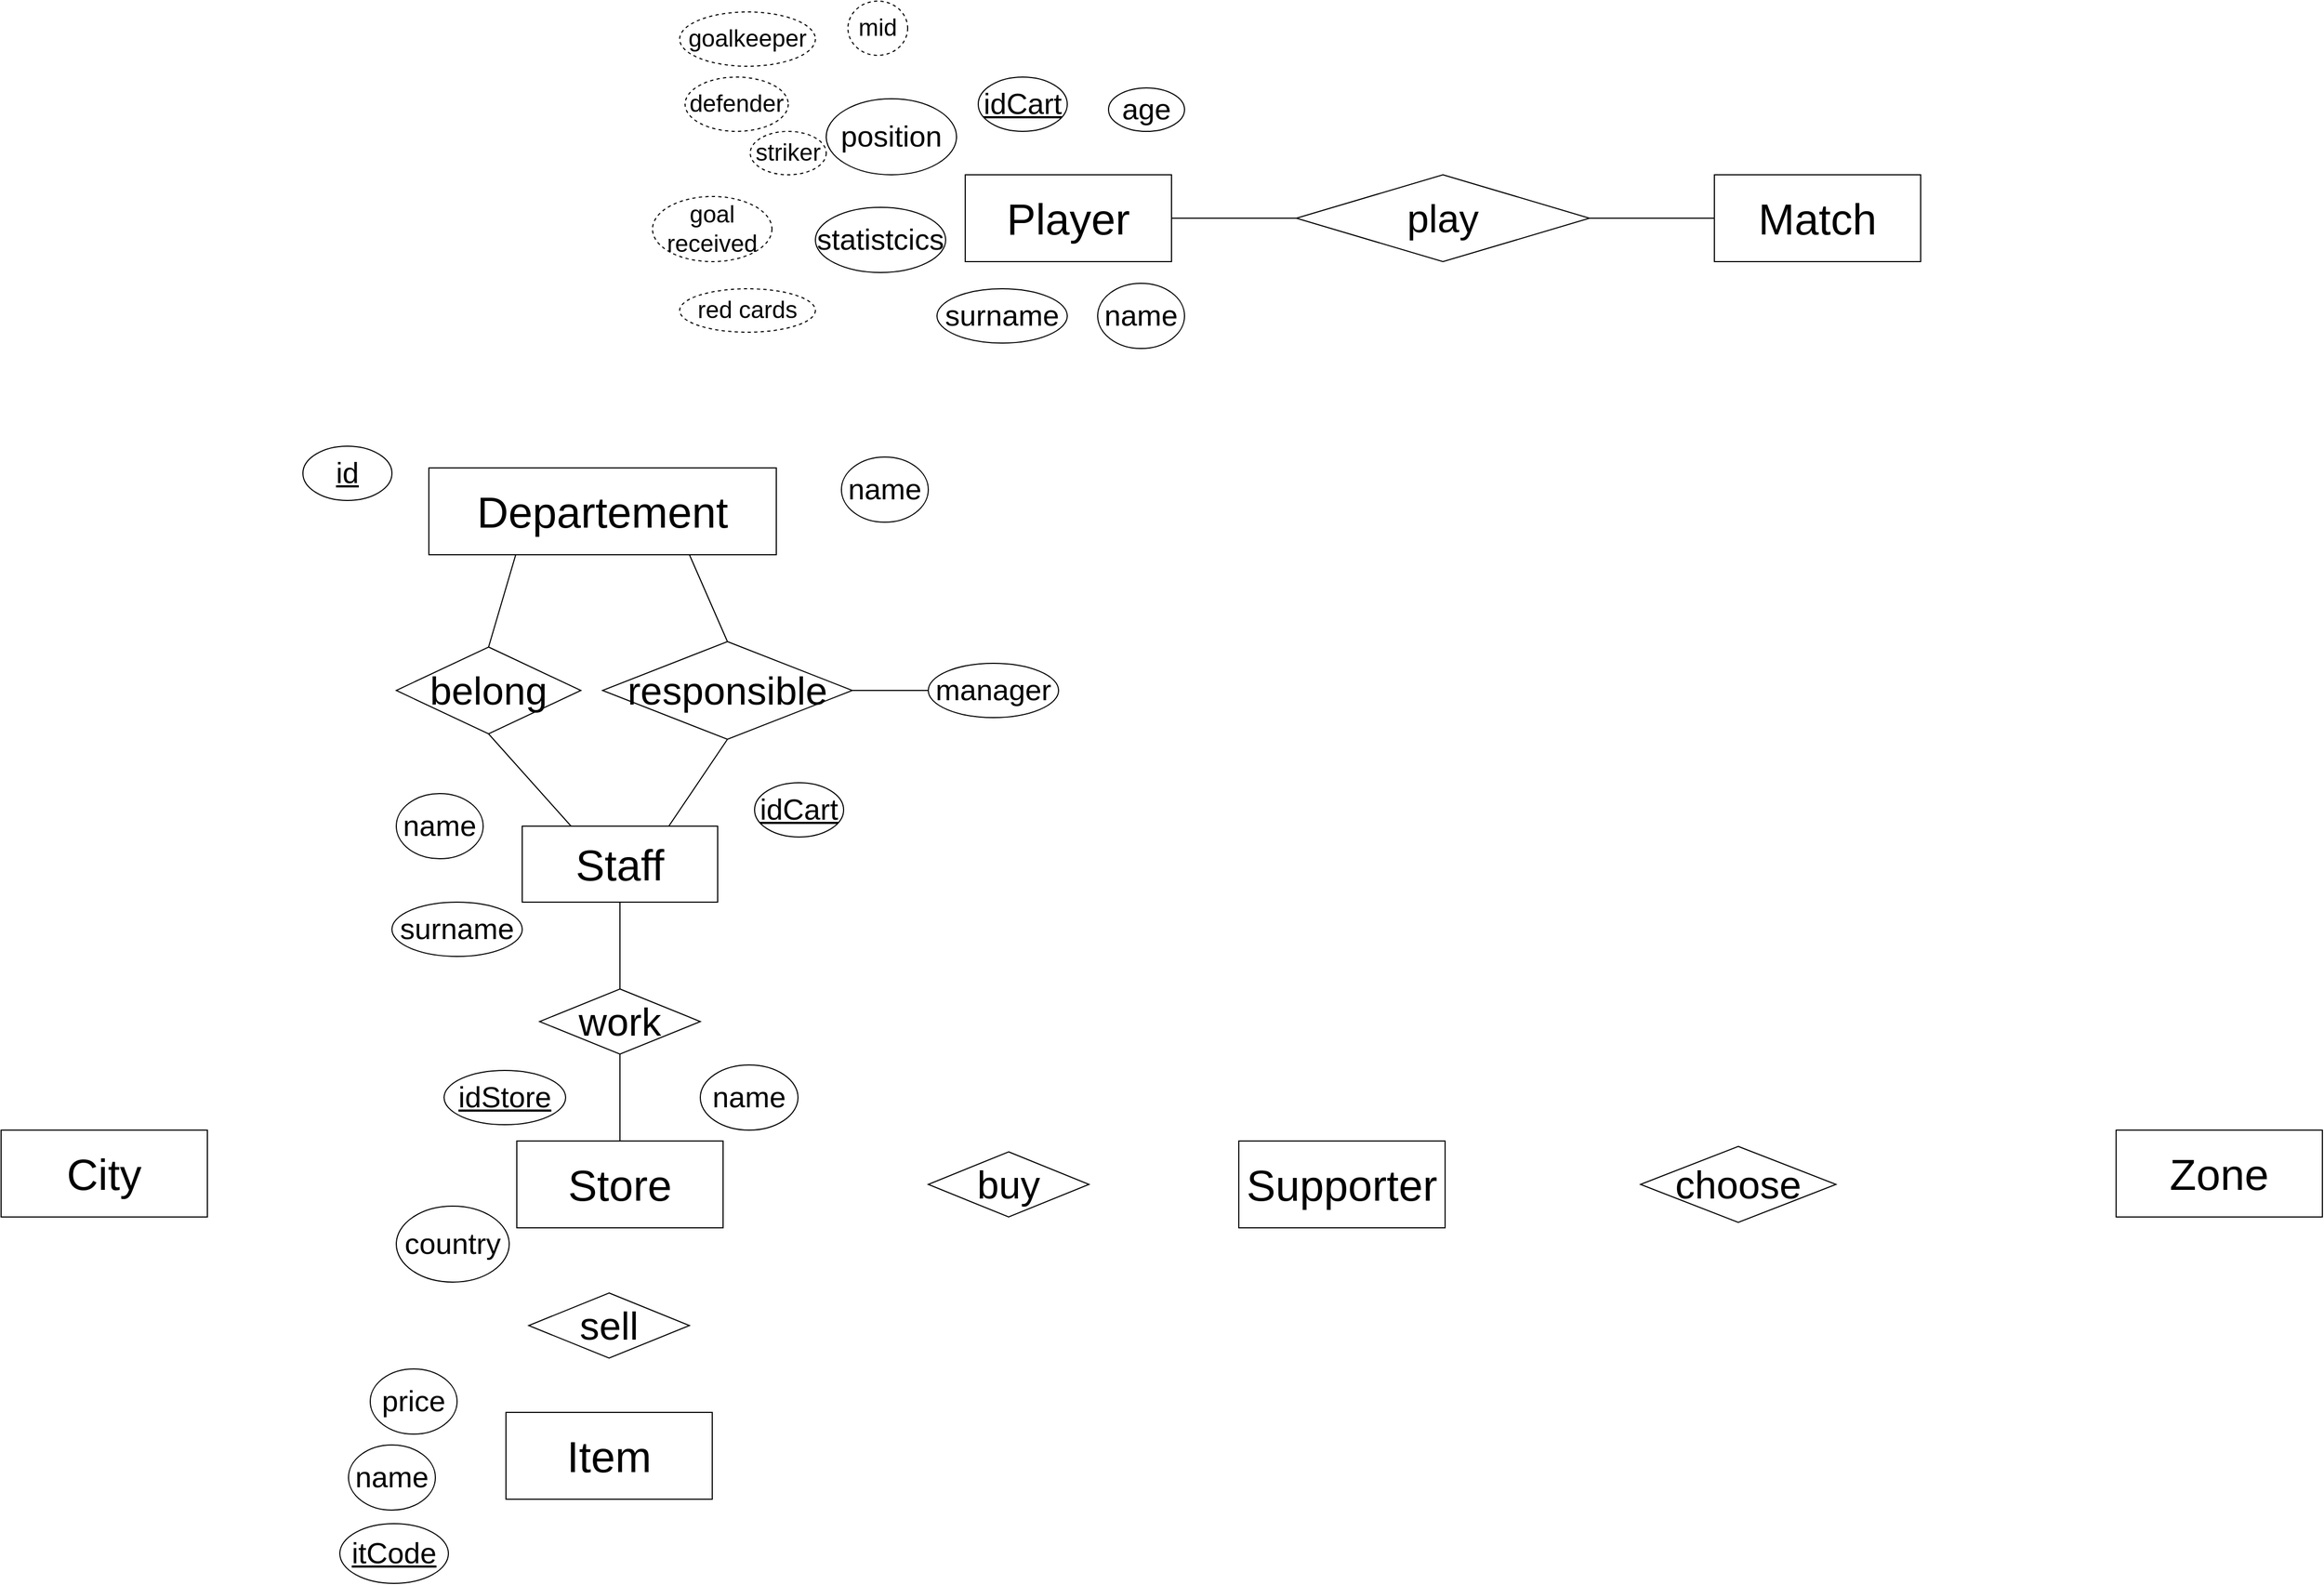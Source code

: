 <mxfile version="24.0.7" type="github">
  <diagram name="Page-1" id="DSewbz67-j9m09I7AP3o">
    <mxGraphModel dx="2523" dy="1595" grid="1" gridSize="10" guides="1" tooltips="1" connect="1" arrows="1" fold="1" page="1" pageScale="1" pageWidth="2336" pageHeight="1654" math="0" shadow="0">
      <root>
        <mxCell id="0" />
        <mxCell id="1" parent="0" />
        <mxCell id="OImi5xDaAr73Z1DIqKQl-1" value="&lt;font style=&quot;font-size: 40px;&quot;&gt;Player&lt;/font&gt;" style="rounded=0;whiteSpace=wrap;html=1;" vertex="1" parent="1">
          <mxGeometry x="978" y="200" width="190" height="80" as="geometry" />
        </mxCell>
        <mxCell id="OImi5xDaAr73Z1DIqKQl-2" value="&lt;font style=&quot;font-size: 40px;&quot;&gt;Staff&lt;/font&gt;" style="rounded=0;whiteSpace=wrap;html=1;" vertex="1" parent="1">
          <mxGeometry x="570" y="800" width="180" height="70" as="geometry" />
        </mxCell>
        <mxCell id="OImi5xDaAr73Z1DIqKQl-3" value="&lt;font style=&quot;font-size: 40px;&quot;&gt;Departement&lt;/font&gt;" style="rounded=0;whiteSpace=wrap;html=1;" vertex="1" parent="1">
          <mxGeometry x="484" y="470" width="320" height="80" as="geometry" />
        </mxCell>
        <mxCell id="OImi5xDaAr73Z1DIqKQl-4" value="&lt;font style=&quot;font-size: 40px;&quot;&gt;Store&lt;/font&gt;" style="rounded=0;whiteSpace=wrap;html=1;" vertex="1" parent="1">
          <mxGeometry x="565" y="1090" width="190" height="80" as="geometry" />
        </mxCell>
        <mxCell id="OImi5xDaAr73Z1DIqKQl-5" value="&lt;font style=&quot;font-size: 40px;&quot;&gt;Item&lt;/font&gt;" style="rounded=0;whiteSpace=wrap;html=1;" vertex="1" parent="1">
          <mxGeometry x="555" y="1340" width="190" height="80" as="geometry" />
        </mxCell>
        <mxCell id="OImi5xDaAr73Z1DIqKQl-6" value="&lt;font style=&quot;font-size: 40px;&quot;&gt;Supporter&lt;/font&gt;" style="rounded=0;whiteSpace=wrap;html=1;" vertex="1" parent="1">
          <mxGeometry x="1230" y="1090" width="190" height="80" as="geometry" />
        </mxCell>
        <mxCell id="OImi5xDaAr73Z1DIqKQl-7" value="&lt;font style=&quot;font-size: 40px;&quot;&gt;Match&lt;/font&gt;" style="rounded=0;whiteSpace=wrap;html=1;" vertex="1" parent="1">
          <mxGeometry x="1668" y="200" width="190" height="80" as="geometry" />
        </mxCell>
        <mxCell id="OImi5xDaAr73Z1DIqKQl-8" value="&lt;font style=&quot;font-size: 40px;&quot;&gt;Zone&lt;/font&gt;" style="rounded=0;whiteSpace=wrap;html=1;" vertex="1" parent="1">
          <mxGeometry x="2038" y="1080" width="190" height="80" as="geometry" />
        </mxCell>
        <mxCell id="OImi5xDaAr73Z1DIqKQl-9" value="&lt;font style=&quot;font-size: 36px;&quot;&gt;belong&lt;/font&gt;" style="rhombus;whiteSpace=wrap;html=1;" vertex="1" parent="1">
          <mxGeometry x="454" y="635" width="170" height="80" as="geometry" />
        </mxCell>
        <mxCell id="OImi5xDaAr73Z1DIqKQl-10" value="&lt;font style=&quot;font-size: 40px;&quot;&gt;City&lt;/font&gt;" style="rounded=0;whiteSpace=wrap;html=1;" vertex="1" parent="1">
          <mxGeometry x="90" y="1080" width="190" height="80" as="geometry" />
        </mxCell>
        <mxCell id="OImi5xDaAr73Z1DIqKQl-11" value="&lt;font style=&quot;font-size: 36px;&quot;&gt;play&lt;/font&gt;" style="rhombus;whiteSpace=wrap;html=1;" vertex="1" parent="1">
          <mxGeometry x="1283" y="200" width="270" height="80" as="geometry" />
        </mxCell>
        <mxCell id="OImi5xDaAr73Z1DIqKQl-12" value="" style="endArrow=none;html=1;rounded=0;exitX=1;exitY=0.5;exitDx=0;exitDy=0;entryX=0;entryY=0.5;entryDx=0;entryDy=0;" edge="1" parent="1" source="OImi5xDaAr73Z1DIqKQl-1" target="OImi5xDaAr73Z1DIqKQl-11">
          <mxGeometry width="50" height="50" relative="1" as="geometry">
            <mxPoint x="1360" y="800" as="sourcePoint" />
            <mxPoint x="1410" y="750" as="targetPoint" />
          </mxGeometry>
        </mxCell>
        <mxCell id="OImi5xDaAr73Z1DIqKQl-13" value="" style="endArrow=none;html=1;rounded=0;entryX=0;entryY=0.5;entryDx=0;entryDy=0;exitX=1;exitY=0.5;exitDx=0;exitDy=0;" edge="1" parent="1" source="OImi5xDaAr73Z1DIqKQl-11" target="OImi5xDaAr73Z1DIqKQl-7">
          <mxGeometry width="50" height="50" relative="1" as="geometry">
            <mxPoint x="1310" y="630" as="sourcePoint" />
            <mxPoint x="1360" y="580" as="targetPoint" />
          </mxGeometry>
        </mxCell>
        <mxCell id="OImi5xDaAr73Z1DIqKQl-14" value="&lt;font style=&quot;font-size: 27px;&quot;&gt;&lt;u&gt;idCart&lt;/u&gt;&lt;/font&gt;" style="ellipse;whiteSpace=wrap;html=1;" vertex="1" parent="1">
          <mxGeometry x="990" y="110" width="82" height="50" as="geometry" />
        </mxCell>
        <mxCell id="OImi5xDaAr73Z1DIqKQl-15" value="&lt;span style=&quot;font-size: 27px;&quot;&gt;name&lt;/span&gt;" style="ellipse;whiteSpace=wrap;html=1;" vertex="1" parent="1">
          <mxGeometry x="1100" y="300" width="80" height="60" as="geometry" />
        </mxCell>
        <mxCell id="OImi5xDaAr73Z1DIqKQl-16" value="&lt;span style=&quot;font-size: 27px;&quot;&gt;surname&lt;/span&gt;" style="ellipse;whiteSpace=wrap;html=1;" vertex="1" parent="1">
          <mxGeometry x="952" y="305" width="120" height="50" as="geometry" />
        </mxCell>
        <mxCell id="OImi5xDaAr73Z1DIqKQl-17" value="&lt;span style=&quot;font-size: 27px;&quot;&gt;age&lt;/span&gt;" style="ellipse;whiteSpace=wrap;html=1;" vertex="1" parent="1">
          <mxGeometry x="1110" y="120" width="70" height="40" as="geometry" />
        </mxCell>
        <mxCell id="OImi5xDaAr73Z1DIqKQl-18" value="&lt;span style=&quot;font-size: 27px;&quot;&gt;position&lt;/span&gt;" style="ellipse;whiteSpace=wrap;html=1;" vertex="1" parent="1">
          <mxGeometry x="850" y="130" width="120" height="70" as="geometry" />
        </mxCell>
        <mxCell id="OImi5xDaAr73Z1DIqKQl-19" value="&lt;span style=&quot;font-size: 27px;&quot;&gt;statistcics&lt;/span&gt;" style="ellipse;whiteSpace=wrap;html=1;" vertex="1" parent="1">
          <mxGeometry x="840" y="230" width="120" height="60" as="geometry" />
        </mxCell>
        <mxCell id="OImi5xDaAr73Z1DIqKQl-20" value="&lt;font style=&quot;font-size: 22px;&quot;&gt;goalkeeper&lt;/font&gt;" style="ellipse;whiteSpace=wrap;html=1;dashed=1;" vertex="1" parent="1">
          <mxGeometry x="715" y="50" width="125" height="50" as="geometry" />
        </mxCell>
        <mxCell id="OImi5xDaAr73Z1DIqKQl-21" value="&lt;font style=&quot;font-size: 22px;&quot;&gt;defender&lt;/font&gt;" style="ellipse;whiteSpace=wrap;html=1;dashed=1;" vertex="1" parent="1">
          <mxGeometry x="720" y="110" width="95" height="50" as="geometry" />
        </mxCell>
        <mxCell id="OImi5xDaAr73Z1DIqKQl-22" value="&lt;font style=&quot;font-size: 22px;&quot;&gt;mid&lt;/font&gt;" style="ellipse;whiteSpace=wrap;html=1;dashed=1;" vertex="1" parent="1">
          <mxGeometry x="870" y="40" width="55" height="50" as="geometry" />
        </mxCell>
        <mxCell id="OImi5xDaAr73Z1DIqKQl-23" value="&lt;font style=&quot;font-size: 22px;&quot;&gt;striker&lt;/font&gt;" style="ellipse;whiteSpace=wrap;html=1;dashed=1;" vertex="1" parent="1">
          <mxGeometry x="780" y="160" width="70" height="40" as="geometry" />
        </mxCell>
        <mxCell id="OImi5xDaAr73Z1DIqKQl-24" value="&lt;font style=&quot;font-size: 22px;&quot;&gt;goal received&lt;/font&gt;" style="ellipse;whiteSpace=wrap;html=1;dashed=1;" vertex="1" parent="1">
          <mxGeometry x="690" y="220" width="110" height="60" as="geometry" />
        </mxCell>
        <mxCell id="OImi5xDaAr73Z1DIqKQl-25" value="&lt;font style=&quot;font-size: 22px;&quot;&gt;red cards&lt;/font&gt;" style="ellipse;whiteSpace=wrap;html=1;dashed=1;" vertex="1" parent="1">
          <mxGeometry x="715" y="305" width="125" height="40" as="geometry" />
        </mxCell>
        <mxCell id="OImi5xDaAr73Z1DIqKQl-26" value="&lt;font style=&quot;font-size: 36px;&quot;&gt;work&lt;/font&gt;" style="rhombus;whiteSpace=wrap;html=1;" vertex="1" parent="1">
          <mxGeometry x="586" y="950" width="148" height="60" as="geometry" />
        </mxCell>
        <mxCell id="OImi5xDaAr73Z1DIqKQl-27" value="&lt;font style=&quot;font-size: 36px;&quot;&gt;responsible&lt;/font&gt;" style="rhombus;whiteSpace=wrap;html=1;" vertex="1" parent="1">
          <mxGeometry x="644" y="630" width="230" height="90" as="geometry" />
        </mxCell>
        <mxCell id="OImi5xDaAr73Z1DIqKQl-28" value="" style="endArrow=none;html=1;rounded=0;entryX=0.5;entryY=1;entryDx=0;entryDy=0;exitX=0.5;exitY=0;exitDx=0;exitDy=0;" edge="1" parent="1" source="OImi5xDaAr73Z1DIqKQl-26" target="OImi5xDaAr73Z1DIqKQl-2">
          <mxGeometry width="50" height="50" relative="1" as="geometry">
            <mxPoint x="1434" y="1100" as="sourcePoint" />
            <mxPoint x="1484" y="1050" as="targetPoint" />
          </mxGeometry>
        </mxCell>
        <mxCell id="OImi5xDaAr73Z1DIqKQl-29" value="" style="endArrow=none;html=1;rounded=0;exitX=0.5;exitY=0;exitDx=0;exitDy=0;entryX=0.5;entryY=1;entryDx=0;entryDy=0;" edge="1" parent="1" source="OImi5xDaAr73Z1DIqKQl-4" target="OImi5xDaAr73Z1DIqKQl-26">
          <mxGeometry width="50" height="50" relative="1" as="geometry">
            <mxPoint x="1434" y="1100" as="sourcePoint" />
            <mxPoint x="1484" y="1050" as="targetPoint" />
          </mxGeometry>
        </mxCell>
        <mxCell id="OImi5xDaAr73Z1DIqKQl-30" value="" style="endArrow=none;html=1;rounded=0;exitX=0.5;exitY=0;exitDx=0;exitDy=0;entryX=0.25;entryY=1;entryDx=0;entryDy=0;" edge="1" parent="1" source="OImi5xDaAr73Z1DIqKQl-9" target="OImi5xDaAr73Z1DIqKQl-3">
          <mxGeometry width="50" height="50" relative="1" as="geometry">
            <mxPoint x="1434" y="1100" as="sourcePoint" />
            <mxPoint x="539" y="540" as="targetPoint" />
          </mxGeometry>
        </mxCell>
        <mxCell id="OImi5xDaAr73Z1DIqKQl-31" value="" style="endArrow=none;html=1;rounded=0;entryX=0.75;entryY=1;entryDx=0;entryDy=0;exitX=0.5;exitY=0;exitDx=0;exitDy=0;" edge="1" parent="1" source="OImi5xDaAr73Z1DIqKQl-27" target="OImi5xDaAr73Z1DIqKQl-3">
          <mxGeometry width="50" height="50" relative="1" as="geometry">
            <mxPoint x="1434" y="1100" as="sourcePoint" />
            <mxPoint x="1484" y="1050" as="targetPoint" />
          </mxGeometry>
        </mxCell>
        <mxCell id="OImi5xDaAr73Z1DIqKQl-32" value="" style="endArrow=none;html=1;rounded=0;entryX=0.5;entryY=1;entryDx=0;entryDy=0;exitX=0.25;exitY=0;exitDx=0;exitDy=0;" edge="1" parent="1" source="OImi5xDaAr73Z1DIqKQl-2" target="OImi5xDaAr73Z1DIqKQl-9">
          <mxGeometry width="50" height="50" relative="1" as="geometry">
            <mxPoint x="1434" y="1100" as="sourcePoint" />
            <mxPoint x="1484" y="1050" as="targetPoint" />
          </mxGeometry>
        </mxCell>
        <mxCell id="OImi5xDaAr73Z1DIqKQl-33" value="" style="endArrow=none;html=1;rounded=0;entryX=0.5;entryY=1;entryDx=0;entryDy=0;exitX=0.75;exitY=0;exitDx=0;exitDy=0;" edge="1" parent="1" source="OImi5xDaAr73Z1DIqKQl-2" target="OImi5xDaAr73Z1DIqKQl-27">
          <mxGeometry width="50" height="50" relative="1" as="geometry">
            <mxPoint x="1434" y="1100" as="sourcePoint" />
            <mxPoint x="1484" y="1050" as="targetPoint" />
          </mxGeometry>
        </mxCell>
        <mxCell id="OImi5xDaAr73Z1DIqKQl-34" value="&lt;span style=&quot;font-size: 27px;&quot;&gt;manager&lt;/span&gt;" style="ellipse;whiteSpace=wrap;html=1;" vertex="1" parent="1">
          <mxGeometry x="944" y="650" width="120" height="50" as="geometry" />
        </mxCell>
        <mxCell id="OImi5xDaAr73Z1DIqKQl-35" value="" style="endArrow=none;html=1;rounded=0;exitX=1;exitY=0.5;exitDx=0;exitDy=0;entryX=0;entryY=0.5;entryDx=0;entryDy=0;" edge="1" parent="1" source="OImi5xDaAr73Z1DIqKQl-27" target="OImi5xDaAr73Z1DIqKQl-34">
          <mxGeometry width="50" height="50" relative="1" as="geometry">
            <mxPoint x="1434" y="1100" as="sourcePoint" />
            <mxPoint x="1484" y="1050" as="targetPoint" />
          </mxGeometry>
        </mxCell>
        <mxCell id="OImi5xDaAr73Z1DIqKQl-36" value="&lt;font style=&quot;font-size: 27px;&quot;&gt;&lt;u&gt;idCart&lt;/u&gt;&lt;/font&gt;" style="ellipse;whiteSpace=wrap;html=1;" vertex="1" parent="1">
          <mxGeometry x="784" y="760" width="82" height="50" as="geometry" />
        </mxCell>
        <mxCell id="OImi5xDaAr73Z1DIqKQl-37" value="&lt;span style=&quot;font-size: 27px;&quot;&gt;name&lt;/span&gt;" style="ellipse;whiteSpace=wrap;html=1;" vertex="1" parent="1">
          <mxGeometry x="454" y="770" width="80" height="60" as="geometry" />
        </mxCell>
        <mxCell id="OImi5xDaAr73Z1DIqKQl-38" value="&lt;span style=&quot;font-size: 27px;&quot;&gt;surname&lt;/span&gt;" style="ellipse;whiteSpace=wrap;html=1;" vertex="1" parent="1">
          <mxGeometry x="450" y="870" width="120" height="50" as="geometry" />
        </mxCell>
        <mxCell id="OImi5xDaAr73Z1DIqKQl-42" value="&lt;font style=&quot;font-size: 27px;&quot;&gt;&lt;u&gt;id&lt;/u&gt;&lt;/font&gt;" style="ellipse;whiteSpace=wrap;html=1;" vertex="1" parent="1">
          <mxGeometry x="368" y="450" width="82" height="50" as="geometry" />
        </mxCell>
        <mxCell id="OImi5xDaAr73Z1DIqKQl-43" value="&lt;span style=&quot;font-size: 27px;&quot;&gt;name&lt;/span&gt;" style="ellipse;whiteSpace=wrap;html=1;" vertex="1" parent="1">
          <mxGeometry x="864" y="460" width="80" height="60" as="geometry" />
        </mxCell>
        <mxCell id="OImi5xDaAr73Z1DIqKQl-44" value="&lt;font style=&quot;font-size: 27px;&quot;&gt;&lt;u&gt;idStore&lt;/u&gt;&lt;/font&gt;" style="ellipse;whiteSpace=wrap;html=1;" vertex="1" parent="1">
          <mxGeometry x="498" y="1025" width="112" height="50" as="geometry" />
        </mxCell>
        <mxCell id="OImi5xDaAr73Z1DIqKQl-45" value="&lt;span style=&quot;font-size: 27px;&quot;&gt;name&lt;/span&gt;" style="ellipse;whiteSpace=wrap;html=1;" vertex="1" parent="1">
          <mxGeometry x="734" y="1020" width="90" height="60" as="geometry" />
        </mxCell>
        <mxCell id="OImi5xDaAr73Z1DIqKQl-46" value="&lt;span style=&quot;font-size: 27px;&quot;&gt;country&lt;/span&gt;" style="ellipse;whiteSpace=wrap;html=1;" vertex="1" parent="1">
          <mxGeometry x="454" y="1150" width="104" height="70" as="geometry" />
        </mxCell>
        <mxCell id="OImi5xDaAr73Z1DIqKQl-47" value="&lt;font style=&quot;font-size: 36px;&quot;&gt;sell&lt;/font&gt;" style="rhombus;whiteSpace=wrap;html=1;" vertex="1" parent="1">
          <mxGeometry x="576" y="1230" width="148" height="60" as="geometry" />
        </mxCell>
        <mxCell id="OImi5xDaAr73Z1DIqKQl-48" value="&lt;span style=&quot;font-size: 27px;&quot;&gt;&lt;u&gt;itCode&lt;/u&gt;&lt;/span&gt;" style="ellipse;whiteSpace=wrap;html=1;" vertex="1" parent="1">
          <mxGeometry x="402" y="1442.5" width="100" height="55" as="geometry" />
        </mxCell>
        <mxCell id="OImi5xDaAr73Z1DIqKQl-49" value="&lt;span style=&quot;font-size: 27px;&quot;&gt;name&lt;/span&gt;" style="ellipse;whiteSpace=wrap;html=1;" vertex="1" parent="1">
          <mxGeometry x="410" y="1370" width="80" height="60" as="geometry" />
        </mxCell>
        <mxCell id="OImi5xDaAr73Z1DIqKQl-50" value="&lt;span style=&quot;font-size: 27px;&quot;&gt;price&lt;/span&gt;" style="ellipse;whiteSpace=wrap;html=1;" vertex="1" parent="1">
          <mxGeometry x="430" y="1300" width="80" height="60" as="geometry" />
        </mxCell>
        <mxCell id="OImi5xDaAr73Z1DIqKQl-51" value="&lt;font style=&quot;font-size: 36px;&quot;&gt;buy&lt;/font&gt;" style="rhombus;whiteSpace=wrap;html=1;" vertex="1" parent="1">
          <mxGeometry x="944" y="1100" width="148" height="60" as="geometry" />
        </mxCell>
        <mxCell id="OImi5xDaAr73Z1DIqKQl-52" value="&lt;font style=&quot;font-size: 36px;&quot;&gt;choose&lt;/font&gt;" style="rhombus;whiteSpace=wrap;html=1;" vertex="1" parent="1">
          <mxGeometry x="1600" y="1095" width="180" height="70" as="geometry" />
        </mxCell>
      </root>
    </mxGraphModel>
  </diagram>
</mxfile>
